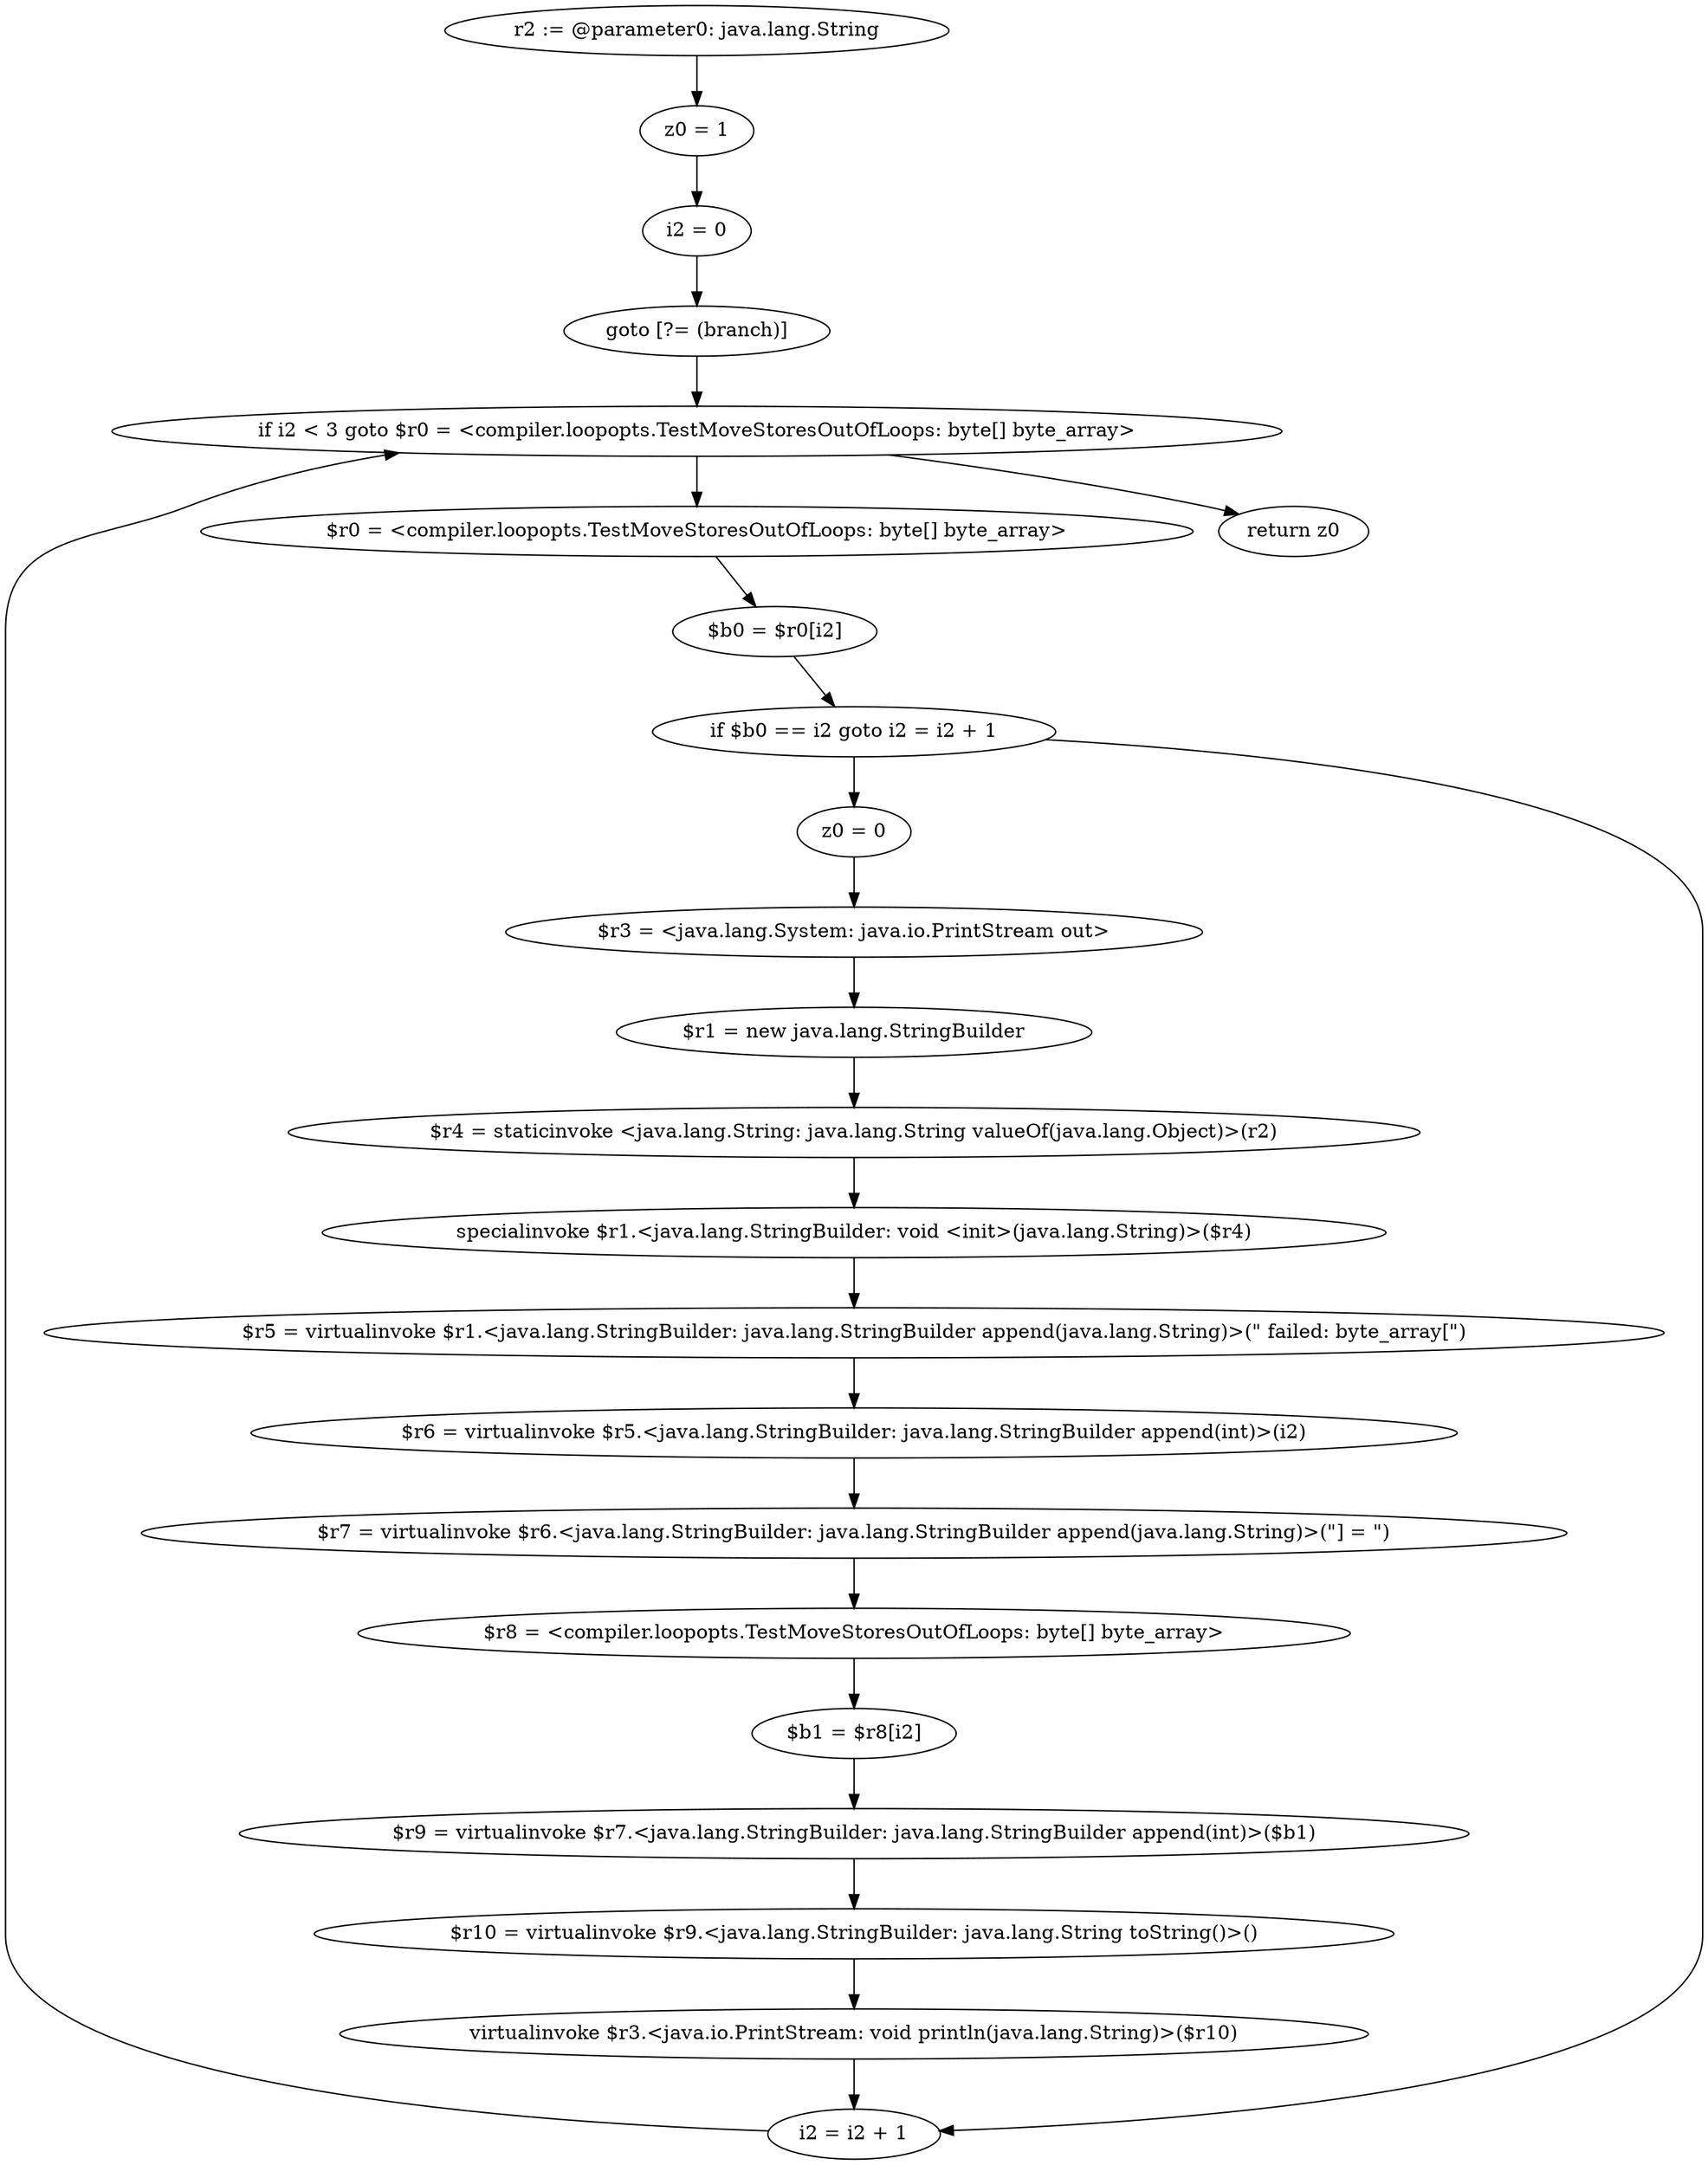 digraph "unitGraph" {
    "r2 := @parameter0: java.lang.String"
    "z0 = 1"
    "i2 = 0"
    "goto [?= (branch)]"
    "$r0 = <compiler.loopopts.TestMoveStoresOutOfLoops: byte[] byte_array>"
    "$b0 = $r0[i2]"
    "if $b0 == i2 goto i2 = i2 + 1"
    "z0 = 0"
    "$r3 = <java.lang.System: java.io.PrintStream out>"
    "$r1 = new java.lang.StringBuilder"
    "$r4 = staticinvoke <java.lang.String: java.lang.String valueOf(java.lang.Object)>(r2)"
    "specialinvoke $r1.<java.lang.StringBuilder: void <init>(java.lang.String)>($r4)"
    "$r5 = virtualinvoke $r1.<java.lang.StringBuilder: java.lang.StringBuilder append(java.lang.String)>(\" failed: byte_array[\")"
    "$r6 = virtualinvoke $r5.<java.lang.StringBuilder: java.lang.StringBuilder append(int)>(i2)"
    "$r7 = virtualinvoke $r6.<java.lang.StringBuilder: java.lang.StringBuilder append(java.lang.String)>(\"] = \")"
    "$r8 = <compiler.loopopts.TestMoveStoresOutOfLoops: byte[] byte_array>"
    "$b1 = $r8[i2]"
    "$r9 = virtualinvoke $r7.<java.lang.StringBuilder: java.lang.StringBuilder append(int)>($b1)"
    "$r10 = virtualinvoke $r9.<java.lang.StringBuilder: java.lang.String toString()>()"
    "virtualinvoke $r3.<java.io.PrintStream: void println(java.lang.String)>($r10)"
    "i2 = i2 + 1"
    "if i2 < 3 goto $r0 = <compiler.loopopts.TestMoveStoresOutOfLoops: byte[] byte_array>"
    "return z0"
    "r2 := @parameter0: java.lang.String"->"z0 = 1";
    "z0 = 1"->"i2 = 0";
    "i2 = 0"->"goto [?= (branch)]";
    "goto [?= (branch)]"->"if i2 < 3 goto $r0 = <compiler.loopopts.TestMoveStoresOutOfLoops: byte[] byte_array>";
    "$r0 = <compiler.loopopts.TestMoveStoresOutOfLoops: byte[] byte_array>"->"$b0 = $r0[i2]";
    "$b0 = $r0[i2]"->"if $b0 == i2 goto i2 = i2 + 1";
    "if $b0 == i2 goto i2 = i2 + 1"->"z0 = 0";
    "if $b0 == i2 goto i2 = i2 + 1"->"i2 = i2 + 1";
    "z0 = 0"->"$r3 = <java.lang.System: java.io.PrintStream out>";
    "$r3 = <java.lang.System: java.io.PrintStream out>"->"$r1 = new java.lang.StringBuilder";
    "$r1 = new java.lang.StringBuilder"->"$r4 = staticinvoke <java.lang.String: java.lang.String valueOf(java.lang.Object)>(r2)";
    "$r4 = staticinvoke <java.lang.String: java.lang.String valueOf(java.lang.Object)>(r2)"->"specialinvoke $r1.<java.lang.StringBuilder: void <init>(java.lang.String)>($r4)";
    "specialinvoke $r1.<java.lang.StringBuilder: void <init>(java.lang.String)>($r4)"->"$r5 = virtualinvoke $r1.<java.lang.StringBuilder: java.lang.StringBuilder append(java.lang.String)>(\" failed: byte_array[\")";
    "$r5 = virtualinvoke $r1.<java.lang.StringBuilder: java.lang.StringBuilder append(java.lang.String)>(\" failed: byte_array[\")"->"$r6 = virtualinvoke $r5.<java.lang.StringBuilder: java.lang.StringBuilder append(int)>(i2)";
    "$r6 = virtualinvoke $r5.<java.lang.StringBuilder: java.lang.StringBuilder append(int)>(i2)"->"$r7 = virtualinvoke $r6.<java.lang.StringBuilder: java.lang.StringBuilder append(java.lang.String)>(\"] = \")";
    "$r7 = virtualinvoke $r6.<java.lang.StringBuilder: java.lang.StringBuilder append(java.lang.String)>(\"] = \")"->"$r8 = <compiler.loopopts.TestMoveStoresOutOfLoops: byte[] byte_array>";
    "$r8 = <compiler.loopopts.TestMoveStoresOutOfLoops: byte[] byte_array>"->"$b1 = $r8[i2]";
    "$b1 = $r8[i2]"->"$r9 = virtualinvoke $r7.<java.lang.StringBuilder: java.lang.StringBuilder append(int)>($b1)";
    "$r9 = virtualinvoke $r7.<java.lang.StringBuilder: java.lang.StringBuilder append(int)>($b1)"->"$r10 = virtualinvoke $r9.<java.lang.StringBuilder: java.lang.String toString()>()";
    "$r10 = virtualinvoke $r9.<java.lang.StringBuilder: java.lang.String toString()>()"->"virtualinvoke $r3.<java.io.PrintStream: void println(java.lang.String)>($r10)";
    "virtualinvoke $r3.<java.io.PrintStream: void println(java.lang.String)>($r10)"->"i2 = i2 + 1";
    "i2 = i2 + 1"->"if i2 < 3 goto $r0 = <compiler.loopopts.TestMoveStoresOutOfLoops: byte[] byte_array>";
    "if i2 < 3 goto $r0 = <compiler.loopopts.TestMoveStoresOutOfLoops: byte[] byte_array>"->"return z0";
    "if i2 < 3 goto $r0 = <compiler.loopopts.TestMoveStoresOutOfLoops: byte[] byte_array>"->"$r0 = <compiler.loopopts.TestMoveStoresOutOfLoops: byte[] byte_array>";
}
